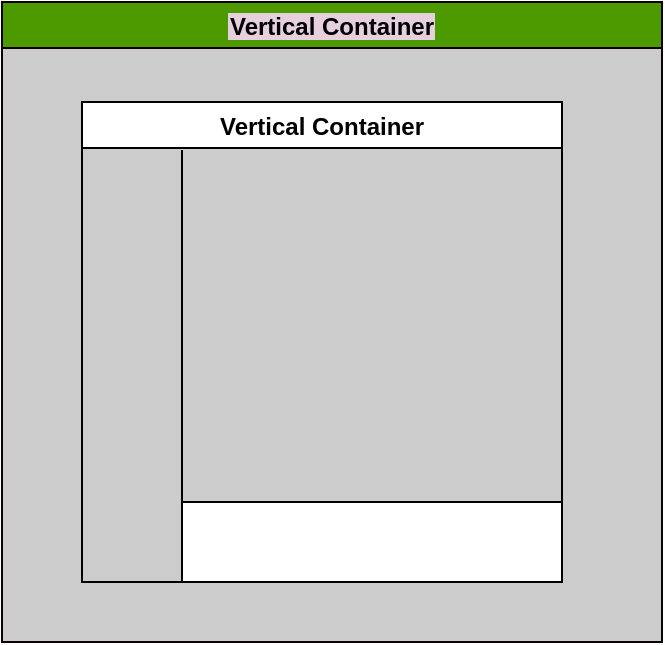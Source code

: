 <mxfile version="20.4.1" type="device" pages="2"><diagram id="6EoNCZeo0j7-zN7LouPw" name="Pagina Maestra"><mxGraphModel dx="735" dy="1637" grid="1" gridSize="10" guides="1" tooltips="1" connect="1" arrows="1" fold="1" page="1" pageScale="1" pageWidth="827" pageHeight="1169" math="0" shadow="0"><root><mxCell id="0"/><mxCell id="1" parent="0"/><mxCell id="c1yRqXNIEUmDLUNxfpNZ-3" value="Vertical Container" style="swimlane;labelBackgroundColor=#E6D0DE;fillStyle=auto;strokeWidth=1;fontSize=12;fillColor=#4D9900;strokeColor=#0F0008;gradientColor=none;swimlaneFillColor=#CCCCCC;" vertex="1" parent="1"><mxGeometry x="70" y="-140" width="330" height="320" as="geometry"/></mxCell><mxCell id="c1yRqXNIEUmDLUNxfpNZ-24" value="Vertical Container" style="swimlane;fillColor=#FFFFFF;" vertex="1" parent="c1yRqXNIEUmDLUNxfpNZ-3"><mxGeometry x="40" y="50" width="240" height="240" as="geometry"/></mxCell><mxCell id="c1yRqXNIEUmDLUNxfpNZ-26" value="" style="rounded=0;whiteSpace=wrap;html=1;" vertex="1" parent="c1yRqXNIEUmDLUNxfpNZ-24"><mxGeometry x="50" y="200" width="190" height="40" as="geometry"/></mxCell><mxCell id="c1yRqXNIEUmDLUNxfpNZ-27" value="" style="endArrow=none;html=1;rounded=0;" edge="1" parent="c1yRqXNIEUmDLUNxfpNZ-24"><mxGeometry width="50" height="50" relative="1" as="geometry"><mxPoint x="50" y="200" as="sourcePoint"/><mxPoint x="50" y="24" as="targetPoint"/></mxGeometry></mxCell></root></mxGraphModel></diagram><diagram id="EhSJ9QDEprlRCyPXUWkP" name="Página-1"><mxGraphModel dx="735" dy="468" grid="1" gridSize="10" guides="1" tooltips="1" connect="1" arrows="1" fold="1" page="1" pageScale="1" pageWidth="827" pageHeight="1169" math="0" shadow="0"><root><mxCell id="0"/><mxCell id="1" parent="0"/><mxCell id="fbMnJ3Kq58Fmzqd3dThj-1" value="" style="shape=image;html=1;verticalAlign=top;verticalLabelPosition=bottom;labelBackgroundColor=#FF0000;imageAspect=0;aspect=fixed;image=https://cdn2.iconfinder.com/data/icons/boxicons-logos/24/bxl-angular-128.png;imageBackground=default;fillStyle=auto;" vertex="1" parent="1"><mxGeometry x="320" y="30" width="70" height="70" as="geometry"/></mxCell><mxCell id="fbMnJ3Kq58Fmzqd3dThj-24" value="" style="group" vertex="1" connectable="0" parent="1"><mxGeometry x="20" y="160" width="220" height="230" as="geometry"/></mxCell><mxCell id="fbMnJ3Kq58Fmzqd3dThj-3" value="" style="whiteSpace=wrap;html=1;aspect=fixed;labelBackgroundColor=#FF0000;fillStyle=auto;fillColor=#ffe6cc;strokeColor=#d79b00;strokeWidth=2;" vertex="1" parent="fbMnJ3Kq58Fmzqd3dThj-24"><mxGeometry width="220" height="220" as="geometry"/></mxCell><mxCell id="fbMnJ3Kq58Fmzqd3dThj-4" value="Seguridad" style="text;html=1;strokeColor=none;fillColor=none;align=center;verticalAlign=middle;whiteSpace=wrap;rounded=0;labelBackgroundColor=#FFF2CC;fillStyle=auto;fontColor=#0F0008;fontStyle=1;fontSize=12;" vertex="1" parent="fbMnJ3Kq58Fmzqd3dThj-24"><mxGeometry x="65.185" y="17.037" width="73.333" height="25.556" as="geometry"/></mxCell><mxCell id="fbMnJ3Kq58Fmzqd3dThj-6" value="" style="rounded=0;whiteSpace=wrap;html=1;labelBackgroundColor=#66FFFF;fillStyle=auto;fontSize=12;fontColor=#FF0000;fillColor=#99FFFF;" vertex="1" parent="fbMnJ3Kq58Fmzqd3dThj-24"><mxGeometry x="16.296" y="51.111" width="179.259" height="34.074" as="geometry"/></mxCell><mxCell id="fbMnJ3Kq58Fmzqd3dThj-8" value="" style="rounded=0;whiteSpace=wrap;html=1;labelBackgroundColor=#FFFFFF;fillStyle=auto;fontSize=12;fontColor=#FF0000;fillColor=#99FFFF;" vertex="1" parent="fbMnJ3Kq58Fmzqd3dThj-24"><mxGeometry x="16.296" y="93.704" width="179.259" height="34.074" as="geometry"/></mxCell><mxCell id="fbMnJ3Kq58Fmzqd3dThj-9" value="" style="rounded=0;whiteSpace=wrap;html=1;labelBackgroundColor=#FFFFFF;fillStyle=auto;fontSize=12;fontColor=#FF0000;align=center;fillColor=#99FFFF;" vertex="1" parent="fbMnJ3Kq58Fmzqd3dThj-24"><mxGeometry x="16.296" y="144.815" width="179.259" height="34.074" as="geometry"/></mxCell><mxCell id="fbMnJ3Kq58Fmzqd3dThj-10" value="Identificacion" style="text;html=1;strokeColor=none;fillColor=none;align=center;verticalAlign=middle;whiteSpace=wrap;rounded=0;labelBackgroundColor=#66FFFF;fillStyle=auto;fontSize=12;fontColor=#0F0008;fontStyle=1" vertex="1" parent="fbMnJ3Kq58Fmzqd3dThj-24"><mxGeometry x="81.481" y="59.63" width="48.889" height="25.556" as="geometry"/></mxCell><mxCell id="fbMnJ3Kq58Fmzqd3dThj-14" value="Cambio de Clave" style="text;html=1;strokeColor=none;fillColor=none;align=center;verticalAlign=middle;whiteSpace=wrap;rounded=0;labelBackgroundColor=#66FFFF;fillStyle=auto;fontSize=12;fontColor=#0F0008;fontStyle=1" vertex="1" parent="fbMnJ3Kq58Fmzqd3dThj-24"><mxGeometry x="57.037" y="102.222" width="97.778" height="25.556" as="geometry"/></mxCell><mxCell id="fbMnJ3Kq58Fmzqd3dThj-15" value="Recuperar Clave" style="text;html=1;strokeColor=none;fillColor=none;align=center;verticalAlign=middle;whiteSpace=wrap;rounded=0;labelBackgroundColor=#66FFFF;fillStyle=auto;fontSize=12;fontColor=#0F0008;fontStyle=1" vertex="1" parent="fbMnJ3Kq58Fmzqd3dThj-24"><mxGeometry x="66.815" y="149.074" width="81.481" height="25.556" as="geometry"/></mxCell><mxCell id="fbMnJ3Kq58Fmzqd3dThj-28" value="" style="group" vertex="1" connectable="0" parent="1"><mxGeometry x="270" y="160" width="210" height="220" as="geometry"/></mxCell><mxCell id="fbMnJ3Kq58Fmzqd3dThj-16" value="" style="whiteSpace=wrap;html=1;aspect=fixed;labelBackgroundColor=#FF0000;fillStyle=auto;fillColor=#ffe6cc;strokeColor=#d79b00;strokeWidth=2;" vertex="1" parent="fbMnJ3Kq58Fmzqd3dThj-28"><mxGeometry width="210" height="210" as="geometry"/></mxCell><mxCell id="fbMnJ3Kq58Fmzqd3dThj-26" value="" style="group" vertex="1" connectable="0" parent="fbMnJ3Kq58Fmzqd3dThj-28"><mxGeometry x="15.617" y="51.217" width="171.79" height="76.825" as="geometry"/></mxCell><mxCell id="fbMnJ3Kq58Fmzqd3dThj-18" value="" style="rounded=0;whiteSpace=wrap;html=1;labelBackgroundColor=#66FFFF;fillStyle=auto;fontSize=12;fontColor=#FF0000;fillColor=#99FFFF;" vertex="1" parent="fbMnJ3Kq58Fmzqd3dThj-26"><mxGeometry width="171.79" height="34.145" as="geometry"/></mxCell><mxCell id="fbMnJ3Kq58Fmzqd3dThj-19" value="" style="rounded=0;whiteSpace=wrap;html=1;labelBackgroundColor=#FFFFFF;fillStyle=auto;fontSize=12;fontColor=#FF0000;fillColor=#99FFFF;" vertex="1" parent="fbMnJ3Kq58Fmzqd3dThj-26"><mxGeometry y="42.681" width="171.79" height="34.145" as="geometry"/></mxCell><mxCell id="fbMnJ3Kq58Fmzqd3dThj-21" value="Personas" style="text;html=1;strokeColor=none;fillColor=none;align=center;verticalAlign=middle;whiteSpace=wrap;rounded=0;labelBackgroundColor=#66FFFF;fillStyle=auto;fontSize=12;fontColor=#0F0008;fontStyle=1" vertex="1" parent="fbMnJ3Kq58Fmzqd3dThj-26"><mxGeometry x="62.469" y="8.536" width="46.852" height="25.608" as="geometry"/></mxCell><mxCell id="fbMnJ3Kq58Fmzqd3dThj-22" value="Productos" style="text;html=1;strokeColor=none;fillColor=none;align=center;verticalAlign=middle;whiteSpace=wrap;rounded=0;labelBackgroundColor=#66FFFF;fillStyle=auto;fontSize=12;fontColor=#0F0008;fontStyle=1" vertex="1" parent="fbMnJ3Kq58Fmzqd3dThj-26"><mxGeometry x="39.043" y="51.217" width="93.704" height="25.608" as="geometry"/></mxCell><mxCell id="fbMnJ3Kq58Fmzqd3dThj-17" value="Administración" style="text;html=1;strokeColor=none;fillColor=none;align=center;verticalAlign=middle;whiteSpace=wrap;rounded=0;labelBackgroundColor=#FFF2CC;fillStyle=auto;fontColor=#0F0008;fontStyle=1;fontSize=12;" vertex="1" parent="fbMnJ3Kq58Fmzqd3dThj-28"><mxGeometry x="55.0" y="9.603" width="82.5" height="28.81" as="geometry"/></mxCell><mxCell id="fbMnJ3Kq58Fmzqd3dThj-39" value="" style="group" vertex="1" connectable="0" parent="1"><mxGeometry x="510" y="150.45" width="220" height="219.55" as="geometry"/></mxCell><mxCell id="fbMnJ3Kq58Fmzqd3dThj-31" value="" style="whiteSpace=wrap;html=1;aspect=fixed;labelBackgroundColor=#FF0000;fillStyle=auto;fillColor=#ffe6cc;strokeColor=#d79b00;strokeWidth=2;" vertex="1" parent="fbMnJ3Kq58Fmzqd3dThj-39"><mxGeometry width="219.55" height="219.55" as="geometry"/></mxCell><mxCell id="fbMnJ3Kq58Fmzqd3dThj-37" value="Pedidos" style="text;html=1;strokeColor=none;fillColor=none;align=center;verticalAlign=middle;whiteSpace=wrap;rounded=0;labelBackgroundColor=#FFF2CC;fillStyle=auto;fontColor=#0F0008;fontStyle=1;fontSize=12;" vertex="1" parent="fbMnJ3Kq58Fmzqd3dThj-39"><mxGeometry x="60.831" y="10.52" width="91.246" height="31.561" as="geometry"/></mxCell><mxCell id="fbMnJ3Kq58Fmzqd3dThj-33" value="" style="rounded=0;whiteSpace=wrap;html=1;labelBackgroundColor=#66FFFF;fillStyle=auto;fontSize=12;fontColor=#FF0000;fillColor=#99FFFF;" vertex="1" parent="fbMnJ3Kq58Fmzqd3dThj-39"><mxGeometry x="17.273" y="56.108" width="190.002" height="37.406" as="geometry"/></mxCell><mxCell id="fbMnJ3Kq58Fmzqd3dThj-35" value="Realizar Pedido" style="text;html=1;strokeColor=none;fillColor=none;align=center;verticalAlign=middle;whiteSpace=wrap;rounded=0;labelBackgroundColor=#66FFFF;fillStyle=auto;fontSize=12;fontColor=#0F0008;fontStyle=1" vertex="1" parent="fbMnJ3Kq58Fmzqd3dThj-39"><mxGeometry x="58.066" y="65.461" width="116.131" height="28.056" as="geometry"/></mxCell></root></mxGraphModel></diagram></mxfile>